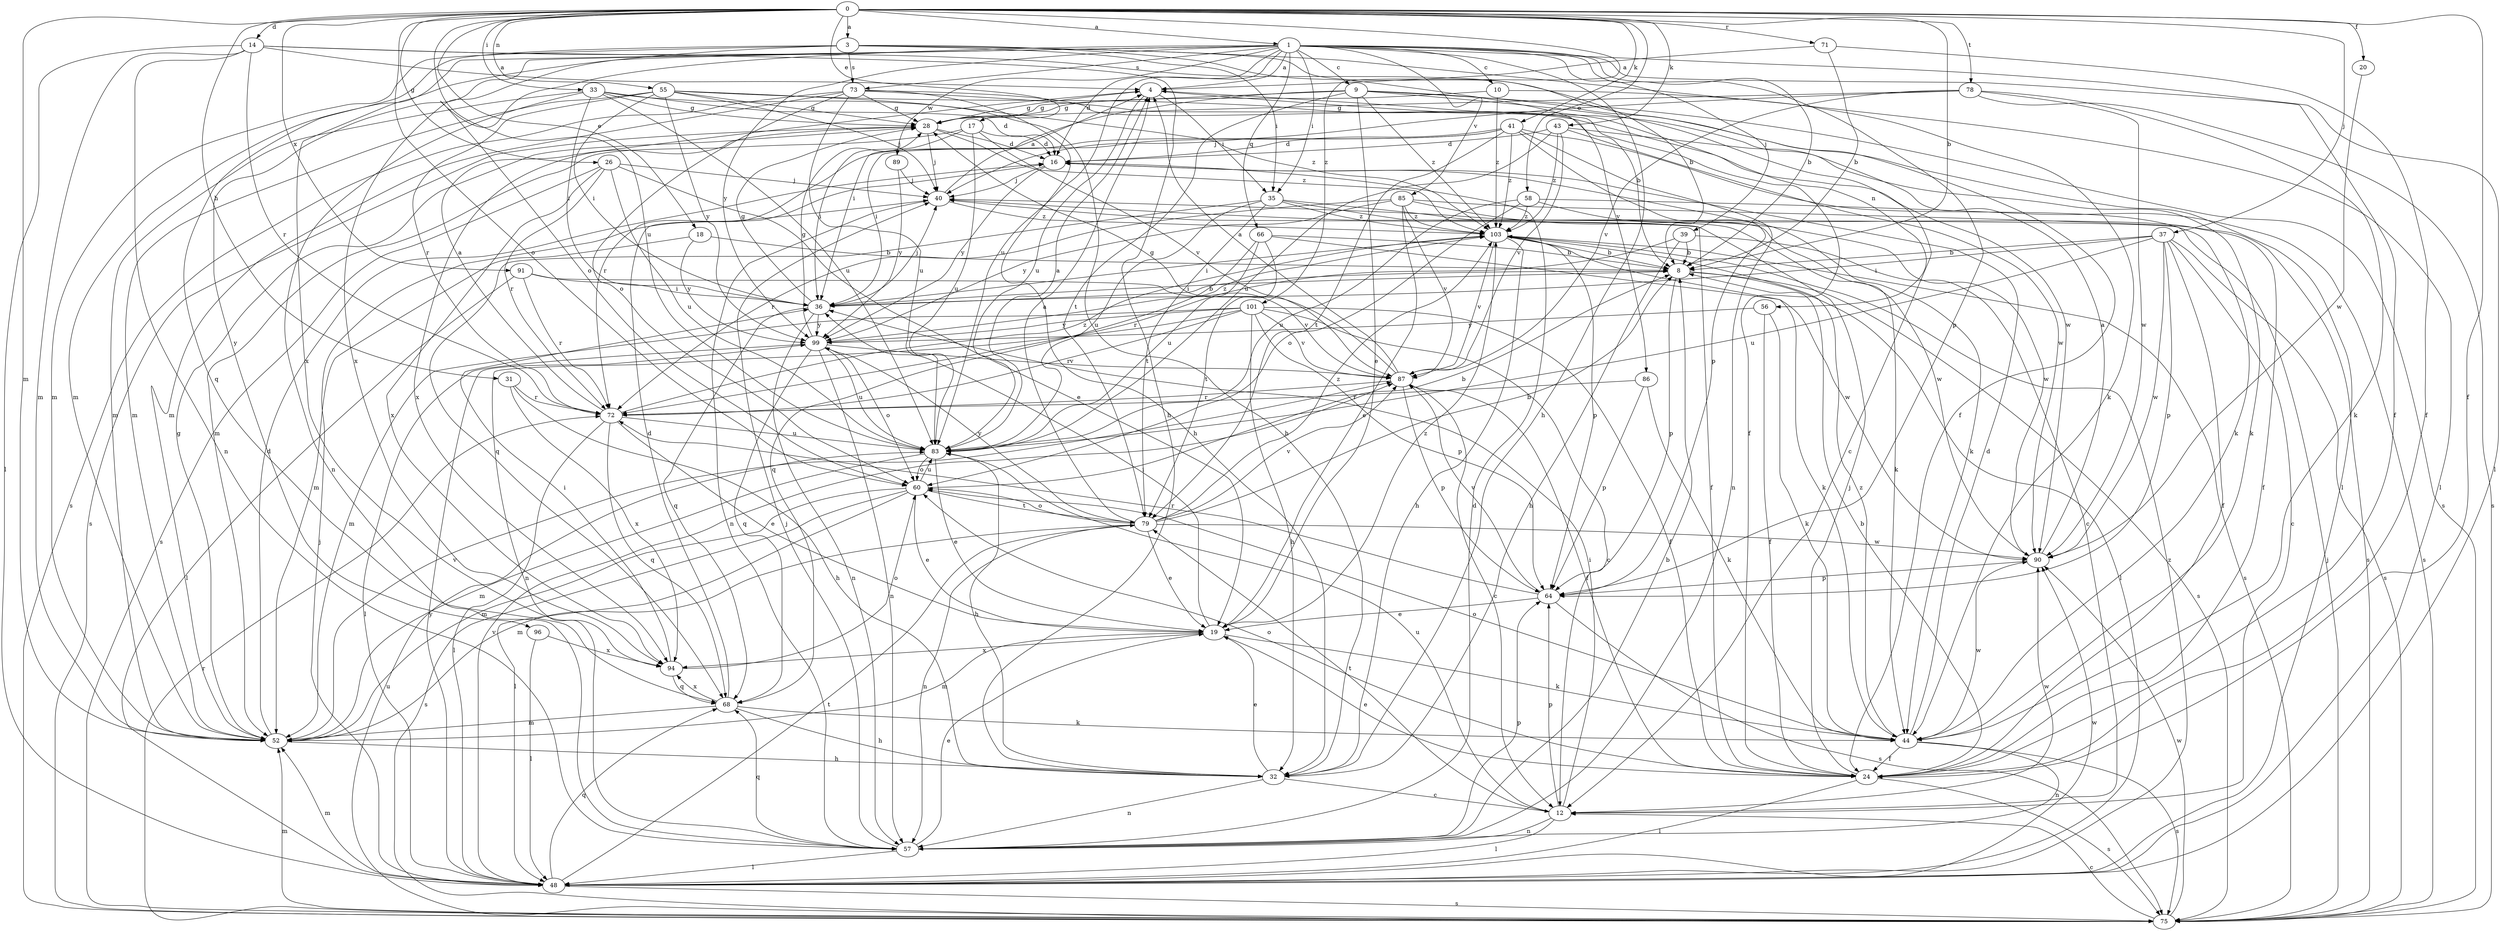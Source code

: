 strict digraph  {
0;
1;
3;
4;
8;
9;
10;
12;
14;
16;
17;
18;
19;
20;
24;
26;
28;
31;
32;
33;
35;
36;
37;
39;
40;
41;
43;
44;
48;
52;
55;
56;
57;
58;
60;
64;
66;
68;
71;
72;
73;
75;
78;
79;
83;
85;
86;
87;
89;
90;
91;
94;
96;
99;
101;
103;
0 -> 1  [label=a];
0 -> 3  [label=a];
0 -> 8  [label=b];
0 -> 14  [label=d];
0 -> 17  [label=e];
0 -> 18  [label=e];
0 -> 20  [label=f];
0 -> 24  [label=f];
0 -> 26  [label=g];
0 -> 31  [label=h];
0 -> 33  [label=i];
0 -> 37  [label=j];
0 -> 41  [label=k];
0 -> 43  [label=k];
0 -> 52  [label=m];
0 -> 55  [label=n];
0 -> 58  [label=o];
0 -> 60  [label=o];
0 -> 71  [label=r];
0 -> 78  [label=t];
0 -> 83  [label=u];
0 -> 91  [label=x];
0 -> 101  [label=z];
1 -> 4  [label=a];
1 -> 8  [label=b];
1 -> 9  [label=c];
1 -> 10  [label=c];
1 -> 16  [label=d];
1 -> 24  [label=f];
1 -> 32  [label=h];
1 -> 35  [label=i];
1 -> 39  [label=j];
1 -> 48  [label=l];
1 -> 52  [label=m];
1 -> 60  [label=o];
1 -> 64  [label=p];
1 -> 66  [label=q];
1 -> 73  [label=s];
1 -> 83  [label=u];
1 -> 85  [label=v];
1 -> 89  [label=w];
1 -> 94  [label=x];
1 -> 96  [label=y];
1 -> 99  [label=y];
3 -> 8  [label=b];
3 -> 35  [label=i];
3 -> 44  [label=k];
3 -> 52  [label=m];
3 -> 68  [label=q];
3 -> 73  [label=s];
3 -> 86  [label=v];
3 -> 94  [label=x];
4 -> 28  [label=g];
4 -> 35  [label=i];
4 -> 56  [label=n];
4 -> 83  [label=u];
8 -> 36  [label=i];
8 -> 48  [label=l];
8 -> 64  [label=p];
8 -> 75  [label=s];
9 -> 12  [label=c];
9 -> 19  [label=e];
9 -> 28  [label=g];
9 -> 36  [label=i];
9 -> 48  [label=l];
9 -> 75  [label=s];
9 -> 79  [label=t];
9 -> 103  [label=z];
10 -> 28  [label=g];
10 -> 48  [label=l];
10 -> 103  [label=z];
12 -> 36  [label=i];
12 -> 48  [label=l];
12 -> 57  [label=n];
12 -> 64  [label=p];
12 -> 79  [label=t];
12 -> 83  [label=u];
12 -> 90  [label=w];
14 -> 4  [label=a];
14 -> 24  [label=f];
14 -> 32  [label=h];
14 -> 48  [label=l];
14 -> 52  [label=m];
14 -> 57  [label=n];
14 -> 72  [label=r];
16 -> 40  [label=j];
16 -> 44  [label=k];
16 -> 99  [label=y];
17 -> 16  [label=d];
17 -> 36  [label=i];
17 -> 52  [label=m];
17 -> 83  [label=u];
17 -> 87  [label=v];
18 -> 8  [label=b];
18 -> 52  [label=m];
18 -> 99  [label=y];
19 -> 36  [label=i];
19 -> 44  [label=k];
19 -> 52  [label=m];
19 -> 94  [label=x];
19 -> 103  [label=z];
20 -> 90  [label=w];
24 -> 8  [label=b];
24 -> 19  [label=e];
24 -> 40  [label=j];
24 -> 48  [label=l];
24 -> 60  [label=o];
24 -> 75  [label=s];
26 -> 19  [label=e];
26 -> 40  [label=j];
26 -> 72  [label=r];
26 -> 75  [label=s];
26 -> 83  [label=u];
26 -> 94  [label=x];
28 -> 16  [label=d];
28 -> 40  [label=j];
28 -> 75  [label=s];
28 -> 94  [label=x];
28 -> 103  [label=z];
31 -> 32  [label=h];
31 -> 72  [label=r];
31 -> 94  [label=x];
32 -> 12  [label=c];
32 -> 19  [label=e];
32 -> 57  [label=n];
33 -> 16  [label=d];
33 -> 28  [label=g];
33 -> 36  [label=i];
33 -> 52  [label=m];
33 -> 57  [label=n];
33 -> 83  [label=u];
33 -> 103  [label=z];
35 -> 24  [label=f];
35 -> 44  [label=k];
35 -> 68  [label=q];
35 -> 79  [label=t];
35 -> 83  [label=u];
35 -> 103  [label=z];
36 -> 8  [label=b];
36 -> 28  [label=g];
36 -> 40  [label=j];
36 -> 57  [label=n];
36 -> 68  [label=q];
36 -> 99  [label=y];
37 -> 8  [label=b];
37 -> 12  [label=c];
37 -> 24  [label=f];
37 -> 36  [label=i];
37 -> 64  [label=p];
37 -> 75  [label=s];
37 -> 83  [label=u];
37 -> 90  [label=w];
39 -> 8  [label=b];
39 -> 12  [label=c];
39 -> 32  [label=h];
39 -> 72  [label=r];
40 -> 4  [label=a];
40 -> 57  [label=n];
40 -> 90  [label=w];
40 -> 103  [label=z];
41 -> 16  [label=d];
41 -> 36  [label=i];
41 -> 44  [label=k];
41 -> 57  [label=n];
41 -> 64  [label=p];
41 -> 72  [label=r];
41 -> 79  [label=t];
41 -> 103  [label=z];
43 -> 16  [label=d];
43 -> 44  [label=k];
43 -> 83  [label=u];
43 -> 87  [label=v];
43 -> 90  [label=w];
43 -> 103  [label=z];
44 -> 16  [label=d];
44 -> 24  [label=f];
44 -> 57  [label=n];
44 -> 60  [label=o];
44 -> 75  [label=s];
44 -> 90  [label=w];
44 -> 103  [label=z];
48 -> 40  [label=j];
48 -> 52  [label=m];
48 -> 68  [label=q];
48 -> 75  [label=s];
48 -> 79  [label=t];
48 -> 87  [label=v];
48 -> 90  [label=w];
48 -> 99  [label=y];
48 -> 103  [label=z];
52 -> 16  [label=d];
52 -> 28  [label=g];
52 -> 32  [label=h];
52 -> 87  [label=v];
55 -> 28  [label=g];
55 -> 32  [label=h];
55 -> 36  [label=i];
55 -> 40  [label=j];
55 -> 52  [label=m];
55 -> 72  [label=r];
55 -> 90  [label=w];
55 -> 99  [label=y];
56 -> 24  [label=f];
56 -> 44  [label=k];
56 -> 99  [label=y];
57 -> 8  [label=b];
57 -> 16  [label=d];
57 -> 19  [label=e];
57 -> 40  [label=j];
57 -> 48  [label=l];
57 -> 64  [label=p];
57 -> 68  [label=q];
58 -> 24  [label=f];
58 -> 60  [label=o];
58 -> 75  [label=s];
58 -> 83  [label=u];
58 -> 103  [label=z];
60 -> 8  [label=b];
60 -> 19  [label=e];
60 -> 48  [label=l];
60 -> 52  [label=m];
60 -> 75  [label=s];
60 -> 79  [label=t];
60 -> 83  [label=u];
64 -> 19  [label=e];
64 -> 72  [label=r];
64 -> 75  [label=s];
64 -> 87  [label=v];
66 -> 8  [label=b];
66 -> 68  [label=q];
66 -> 79  [label=t];
66 -> 83  [label=u];
66 -> 90  [label=w];
68 -> 16  [label=d];
68 -> 32  [label=h];
68 -> 44  [label=k];
68 -> 52  [label=m];
68 -> 94  [label=x];
71 -> 4  [label=a];
71 -> 8  [label=b];
71 -> 24  [label=f];
72 -> 4  [label=a];
72 -> 19  [label=e];
72 -> 48  [label=l];
72 -> 68  [label=q];
72 -> 83  [label=u];
72 -> 103  [label=z];
73 -> 8  [label=b];
73 -> 24  [label=f];
73 -> 28  [label=g];
73 -> 32  [label=h];
73 -> 52  [label=m];
73 -> 60  [label=o];
73 -> 75  [label=s];
73 -> 83  [label=u];
75 -> 12  [label=c];
75 -> 40  [label=j];
75 -> 52  [label=m];
75 -> 72  [label=r];
75 -> 83  [label=u];
75 -> 90  [label=w];
78 -> 28  [label=g];
78 -> 40  [label=j];
78 -> 44  [label=k];
78 -> 75  [label=s];
78 -> 87  [label=v];
78 -> 90  [label=w];
79 -> 4  [label=a];
79 -> 8  [label=b];
79 -> 19  [label=e];
79 -> 52  [label=m];
79 -> 57  [label=n];
79 -> 60  [label=o];
79 -> 87  [label=v];
79 -> 90  [label=w];
79 -> 99  [label=y];
79 -> 103  [label=z];
83 -> 4  [label=a];
83 -> 19  [label=e];
83 -> 32  [label=h];
83 -> 52  [label=m];
83 -> 60  [label=o];
85 -> 19  [label=e];
85 -> 72  [label=r];
85 -> 75  [label=s];
85 -> 87  [label=v];
85 -> 90  [label=w];
85 -> 99  [label=y];
85 -> 103  [label=z];
86 -> 44  [label=k];
86 -> 64  [label=p];
86 -> 72  [label=r];
87 -> 4  [label=a];
87 -> 12  [label=c];
87 -> 24  [label=f];
87 -> 28  [label=g];
87 -> 64  [label=p];
87 -> 72  [label=r];
89 -> 40  [label=j];
89 -> 99  [label=y];
90 -> 4  [label=a];
90 -> 64  [label=p];
91 -> 36  [label=i];
91 -> 48  [label=l];
91 -> 72  [label=r];
91 -> 87  [label=v];
94 -> 36  [label=i];
94 -> 60  [label=o];
94 -> 68  [label=q];
96 -> 48  [label=l];
96 -> 94  [label=x];
99 -> 28  [label=g];
99 -> 48  [label=l];
99 -> 57  [label=n];
99 -> 60  [label=o];
99 -> 68  [label=q];
99 -> 83  [label=u];
99 -> 87  [label=v];
99 -> 103  [label=z];
101 -> 12  [label=c];
101 -> 24  [label=f];
101 -> 32  [label=h];
101 -> 52  [label=m];
101 -> 57  [label=n];
101 -> 64  [label=p];
101 -> 72  [label=r];
101 -> 87  [label=v];
101 -> 99  [label=y];
103 -> 8  [label=b];
103 -> 32  [label=h];
103 -> 36  [label=i];
103 -> 44  [label=k];
103 -> 64  [label=p];
103 -> 75  [label=s];
103 -> 87  [label=v];
}
